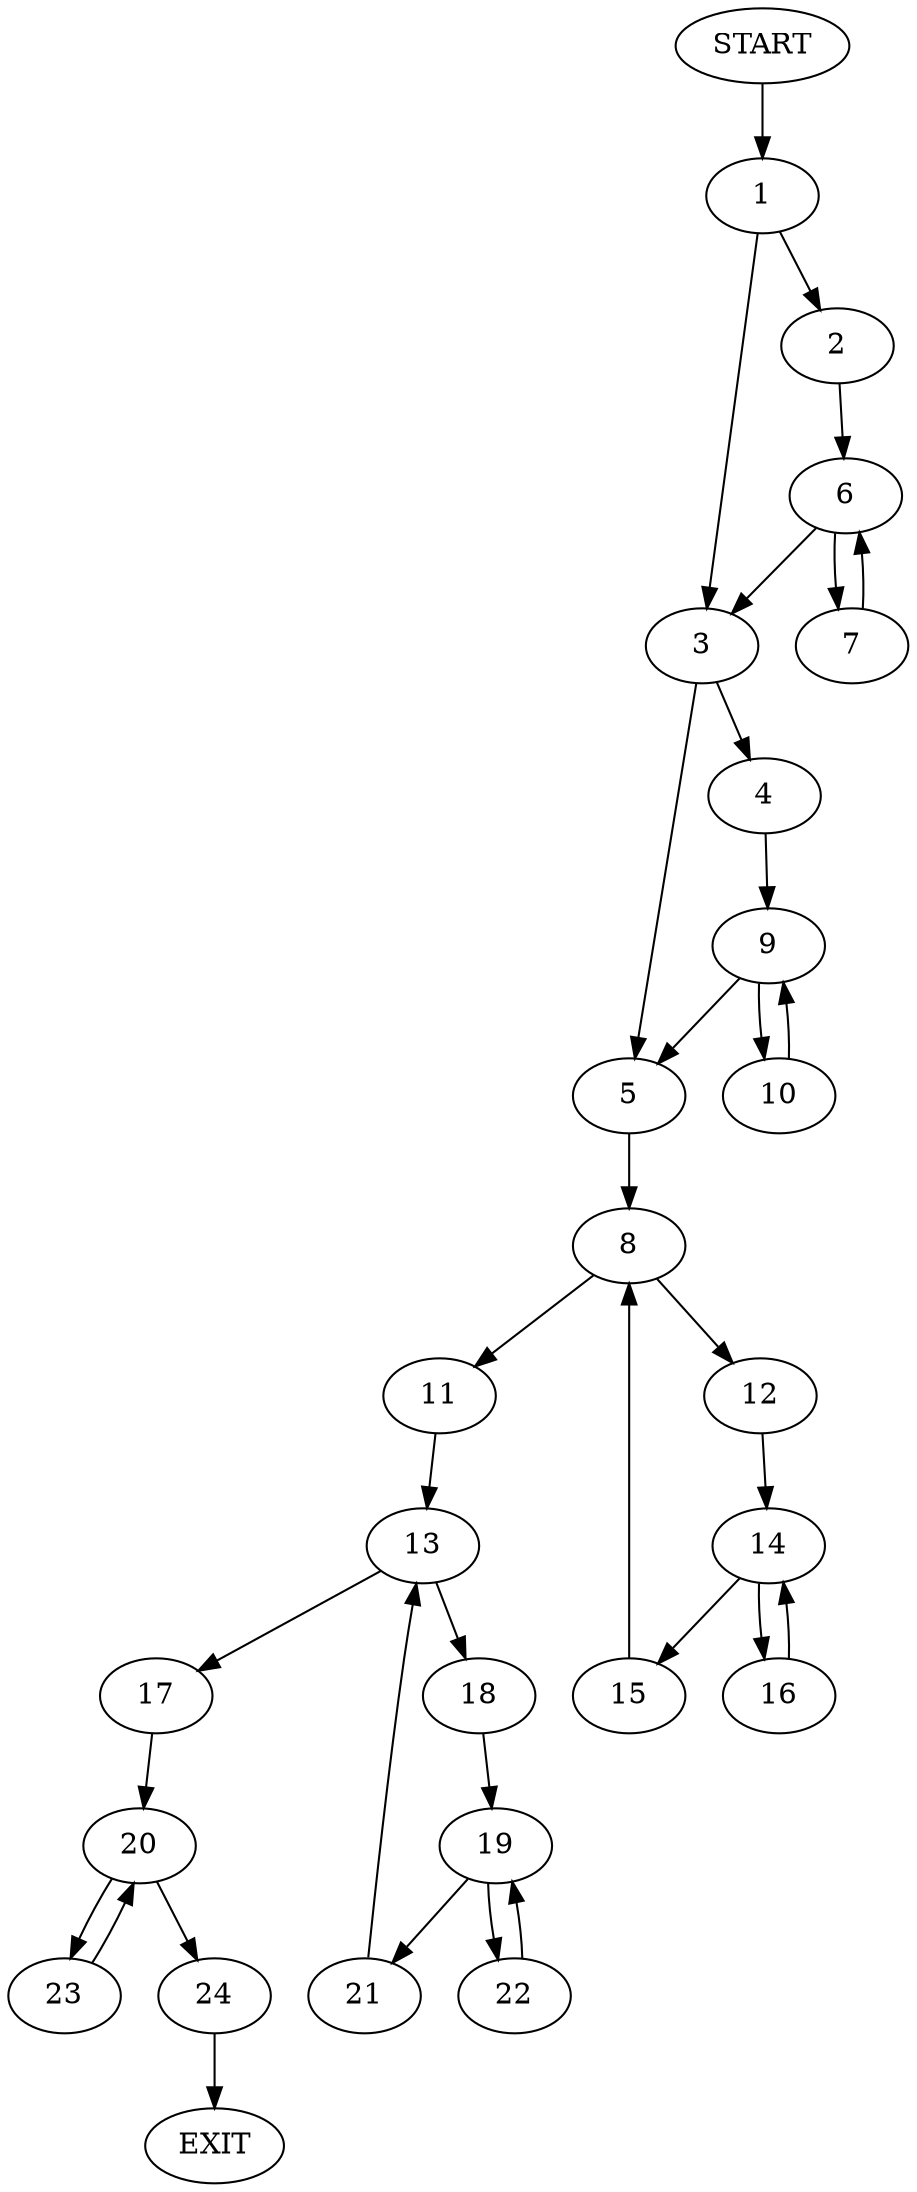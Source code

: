 digraph {
0 [label="START"]
25 [label="EXIT"]
0 -> 1
1 -> 2
1 -> 3
3 -> 4
3 -> 5
2 -> 6
6 -> 3
6 -> 7
7 -> 6
5 -> 8
4 -> 9
9 -> 10
9 -> 5
10 -> 9
8 -> 11
8 -> 12
11 -> 13
12 -> 14
14 -> 15
14 -> 16
15 -> 8
16 -> 14
13 -> 17
13 -> 18
18 -> 19
17 -> 20
19 -> 21
19 -> 22
21 -> 13
22 -> 19
20 -> 23
20 -> 24
24 -> 25
23 -> 20
}
